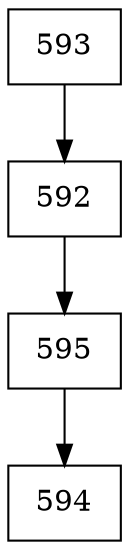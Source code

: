digraph G {
  node [shape=record];
  node0 [label="{593}"];
  node0 -> node1;
  node1 [label="{592}"];
  node1 -> node2;
  node2 [label="{595}"];
  node2 -> node3;
  node3 [label="{594}"];
}
